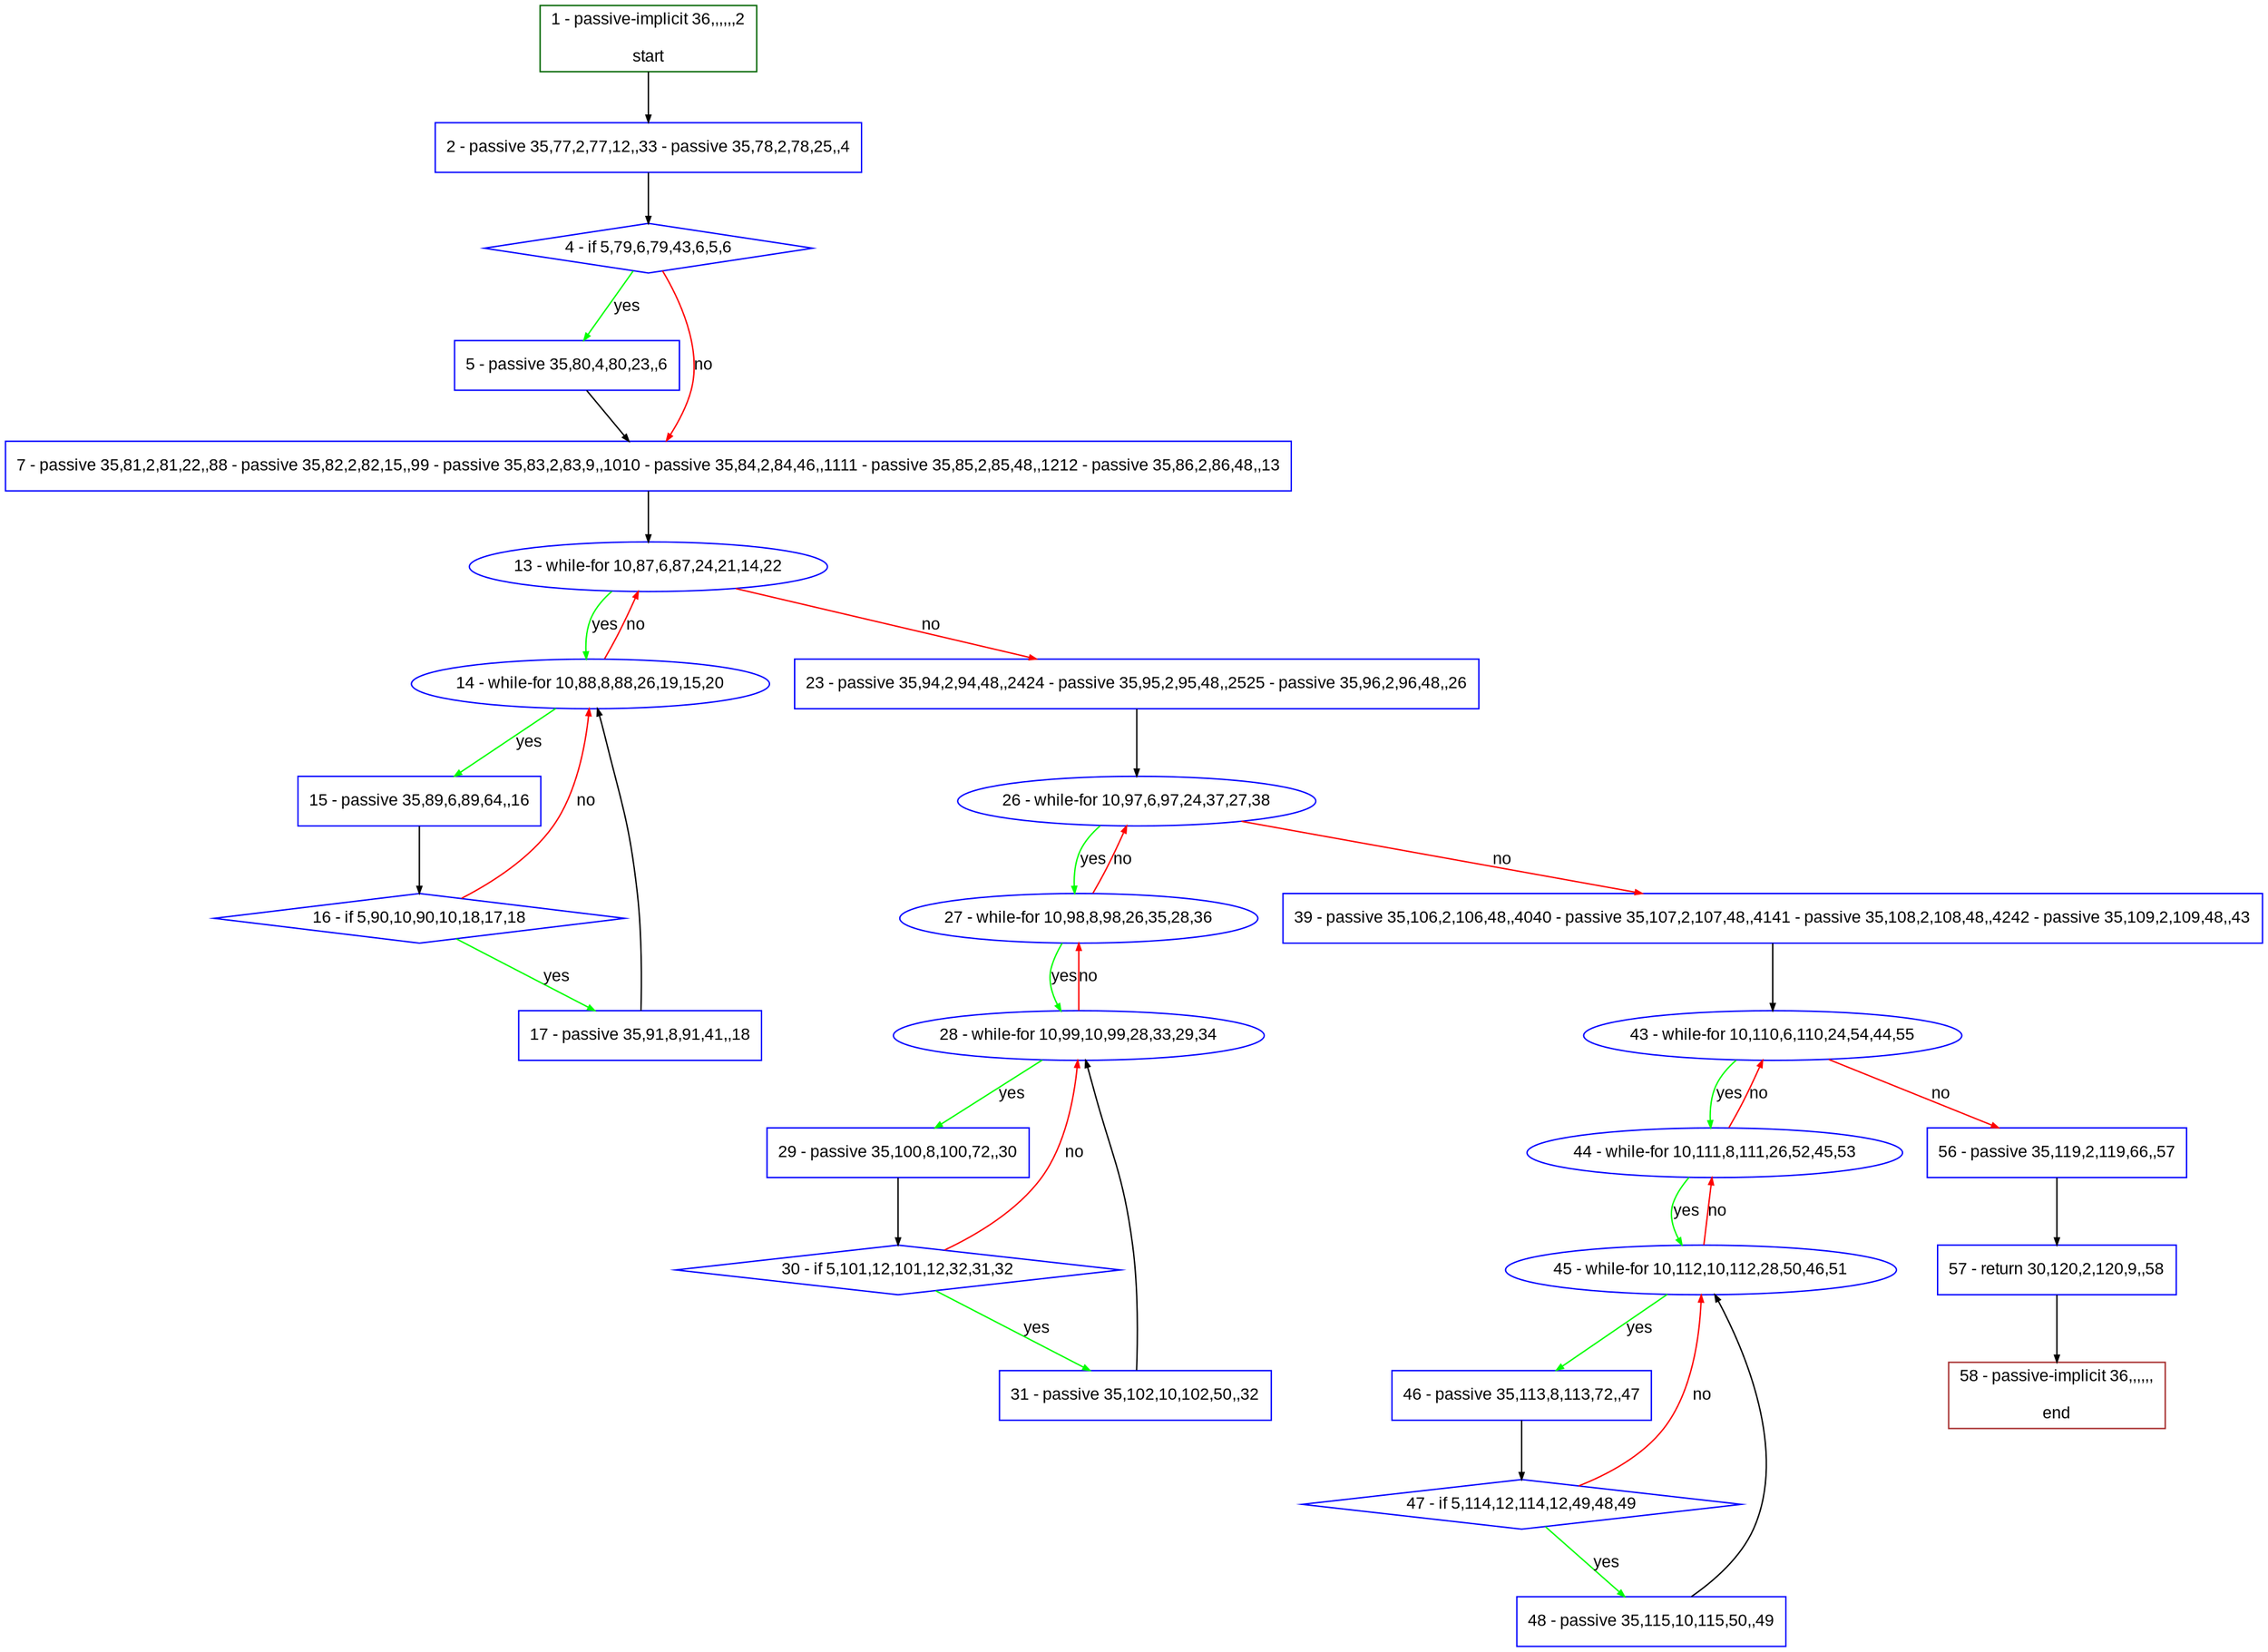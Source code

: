 digraph "" {
  graph [pack="true", label="", fontsize="12", packmode="clust", fontname="Arial", fillcolor="#FFFFCC", bgcolor="white", style="rounded,filled", compound="true"];
  node [node_initialized="no", label="", color="grey", fontsize="12", fillcolor="white", fontname="Arial", style="filled", shape="rectangle", compound="true", fixedsize="false"];
  edge [fontcolor="black", arrowhead="normal", arrowtail="none", arrowsize="0.5", ltail="", label="", color="black", fontsize="12", lhead="", fontname="Arial", dir="forward", compound="true"];
  __N1 [label="2 - passive 35,77,2,77,12,,33 - passive 35,78,2,78,25,,4", color="#0000ff", fillcolor="#ffffff", style="filled", shape="box"];
  __N2 [label="1 - passive-implicit 36,,,,,,2\n\nstart", color="#006400", fillcolor="#ffffff", style="filled", shape="box"];
  __N3 [label="4 - if 5,79,6,79,43,6,5,6", color="#0000ff", fillcolor="#ffffff", style="filled", shape="diamond"];
  __N4 [label="5 - passive 35,80,4,80,23,,6", color="#0000ff", fillcolor="#ffffff", style="filled", shape="box"];
  __N5 [label="7 - passive 35,81,2,81,22,,88 - passive 35,82,2,82,15,,99 - passive 35,83,2,83,9,,1010 - passive 35,84,2,84,46,,1111 - passive 35,85,2,85,48,,1212 - passive 35,86,2,86,48,,13", color="#0000ff", fillcolor="#ffffff", style="filled", shape="box"];
  __N6 [label="13 - while-for 10,87,6,87,24,21,14,22", color="#0000ff", fillcolor="#ffffff", style="filled", shape="oval"];
  __N7 [label="14 - while-for 10,88,8,88,26,19,15,20", color="#0000ff", fillcolor="#ffffff", style="filled", shape="oval"];
  __N8 [label="23 - passive 35,94,2,94,48,,2424 - passive 35,95,2,95,48,,2525 - passive 35,96,2,96,48,,26", color="#0000ff", fillcolor="#ffffff", style="filled", shape="box"];
  __N9 [label="15 - passive 35,89,6,89,64,,16", color="#0000ff", fillcolor="#ffffff", style="filled", shape="box"];
  __N10 [label="16 - if 5,90,10,90,10,18,17,18", color="#0000ff", fillcolor="#ffffff", style="filled", shape="diamond"];
  __N11 [label="17 - passive 35,91,8,91,41,,18", color="#0000ff", fillcolor="#ffffff", style="filled", shape="box"];
  __N12 [label="26 - while-for 10,97,6,97,24,37,27,38", color="#0000ff", fillcolor="#ffffff", style="filled", shape="oval"];
  __N13 [label="27 - while-for 10,98,8,98,26,35,28,36", color="#0000ff", fillcolor="#ffffff", style="filled", shape="oval"];
  __N14 [label="39 - passive 35,106,2,106,48,,4040 - passive 35,107,2,107,48,,4141 - passive 35,108,2,108,48,,4242 - passive 35,109,2,109,48,,43", color="#0000ff", fillcolor="#ffffff", style="filled", shape="box"];
  __N15 [label="28 - while-for 10,99,10,99,28,33,29,34", color="#0000ff", fillcolor="#ffffff", style="filled", shape="oval"];
  __N16 [label="29 - passive 35,100,8,100,72,,30", color="#0000ff", fillcolor="#ffffff", style="filled", shape="box"];
  __N17 [label="30 - if 5,101,12,101,12,32,31,32", color="#0000ff", fillcolor="#ffffff", style="filled", shape="diamond"];
  __N18 [label="31 - passive 35,102,10,102,50,,32", color="#0000ff", fillcolor="#ffffff", style="filled", shape="box"];
  __N19 [label="43 - while-for 10,110,6,110,24,54,44,55", color="#0000ff", fillcolor="#ffffff", style="filled", shape="oval"];
  __N20 [label="44 - while-for 10,111,8,111,26,52,45,53", color="#0000ff", fillcolor="#ffffff", style="filled", shape="oval"];
  __N21 [label="56 - passive 35,119,2,119,66,,57", color="#0000ff", fillcolor="#ffffff", style="filled", shape="box"];
  __N22 [label="45 - while-for 10,112,10,112,28,50,46,51", color="#0000ff", fillcolor="#ffffff", style="filled", shape="oval"];
  __N23 [label="46 - passive 35,113,8,113,72,,47", color="#0000ff", fillcolor="#ffffff", style="filled", shape="box"];
  __N24 [label="47 - if 5,114,12,114,12,49,48,49", color="#0000ff", fillcolor="#ffffff", style="filled", shape="diamond"];
  __N25 [label="48 - passive 35,115,10,115,50,,49", color="#0000ff", fillcolor="#ffffff", style="filled", shape="box"];
  __N26 [label="57 - return 30,120,2,120,9,,58", color="#0000ff", fillcolor="#ffffff", style="filled", shape="box"];
  __N27 [label="58 - passive-implicit 36,,,,,,\n\nend", color="#a52a2a", fillcolor="#ffffff", style="filled", shape="box"];
  __N2 -> __N1 [arrowhead="normal", arrowtail="none", color="#000000", label="", dir="forward"];
  __N1 -> __N3 [arrowhead="normal", arrowtail="none", color="#000000", label="", dir="forward"];
  __N3 -> __N4 [arrowhead="normal", arrowtail="none", color="#00ff00", label="yes", dir="forward"];
  __N3 -> __N5 [arrowhead="normal", arrowtail="none", color="#ff0000", label="no", dir="forward"];
  __N4 -> __N5 [arrowhead="normal", arrowtail="none", color="#000000", label="", dir="forward"];
  __N5 -> __N6 [arrowhead="normal", arrowtail="none", color="#000000", label="", dir="forward"];
  __N6 -> __N7 [arrowhead="normal", arrowtail="none", color="#00ff00", label="yes", dir="forward"];
  __N7 -> __N6 [arrowhead="normal", arrowtail="none", color="#ff0000", label="no", dir="forward"];
  __N6 -> __N8 [arrowhead="normal", arrowtail="none", color="#ff0000", label="no", dir="forward"];
  __N7 -> __N9 [arrowhead="normal", arrowtail="none", color="#00ff00", label="yes", dir="forward"];
  __N9 -> __N10 [arrowhead="normal", arrowtail="none", color="#000000", label="", dir="forward"];
  __N10 -> __N7 [arrowhead="normal", arrowtail="none", color="#ff0000", label="no", dir="forward"];
  __N10 -> __N11 [arrowhead="normal", arrowtail="none", color="#00ff00", label="yes", dir="forward"];
  __N11 -> __N7 [arrowhead="normal", arrowtail="none", color="#000000", label="", dir="forward"];
  __N8 -> __N12 [arrowhead="normal", arrowtail="none", color="#000000", label="", dir="forward"];
  __N12 -> __N13 [arrowhead="normal", arrowtail="none", color="#00ff00", label="yes", dir="forward"];
  __N13 -> __N12 [arrowhead="normal", arrowtail="none", color="#ff0000", label="no", dir="forward"];
  __N12 -> __N14 [arrowhead="normal", arrowtail="none", color="#ff0000", label="no", dir="forward"];
  __N13 -> __N15 [arrowhead="normal", arrowtail="none", color="#00ff00", label="yes", dir="forward"];
  __N15 -> __N13 [arrowhead="normal", arrowtail="none", color="#ff0000", label="no", dir="forward"];
  __N15 -> __N16 [arrowhead="normal", arrowtail="none", color="#00ff00", label="yes", dir="forward"];
  __N16 -> __N17 [arrowhead="normal", arrowtail="none", color="#000000", label="", dir="forward"];
  __N17 -> __N15 [arrowhead="normal", arrowtail="none", color="#ff0000", label="no", dir="forward"];
  __N17 -> __N18 [arrowhead="normal", arrowtail="none", color="#00ff00", label="yes", dir="forward"];
  __N18 -> __N15 [arrowhead="normal", arrowtail="none", color="#000000", label="", dir="forward"];
  __N14 -> __N19 [arrowhead="normal", arrowtail="none", color="#000000", label="", dir="forward"];
  __N19 -> __N20 [arrowhead="normal", arrowtail="none", color="#00ff00", label="yes", dir="forward"];
  __N20 -> __N19 [arrowhead="normal", arrowtail="none", color="#ff0000", label="no", dir="forward"];
  __N19 -> __N21 [arrowhead="normal", arrowtail="none", color="#ff0000", label="no", dir="forward"];
  __N20 -> __N22 [arrowhead="normal", arrowtail="none", color="#00ff00", label="yes", dir="forward"];
  __N22 -> __N20 [arrowhead="normal", arrowtail="none", color="#ff0000", label="no", dir="forward"];
  __N22 -> __N23 [arrowhead="normal", arrowtail="none", color="#00ff00", label="yes", dir="forward"];
  __N23 -> __N24 [arrowhead="normal", arrowtail="none", color="#000000", label="", dir="forward"];
  __N24 -> __N22 [arrowhead="normal", arrowtail="none", color="#ff0000", label="no", dir="forward"];
  __N24 -> __N25 [arrowhead="normal", arrowtail="none", color="#00ff00", label="yes", dir="forward"];
  __N25 -> __N22 [arrowhead="normal", arrowtail="none", color="#000000", label="", dir="forward"];
  __N21 -> __N26 [arrowhead="normal", arrowtail="none", color="#000000", label="", dir="forward"];
  __N26 -> __N27 [arrowhead="normal", arrowtail="none", color="#000000", label="", dir="forward"];
}
